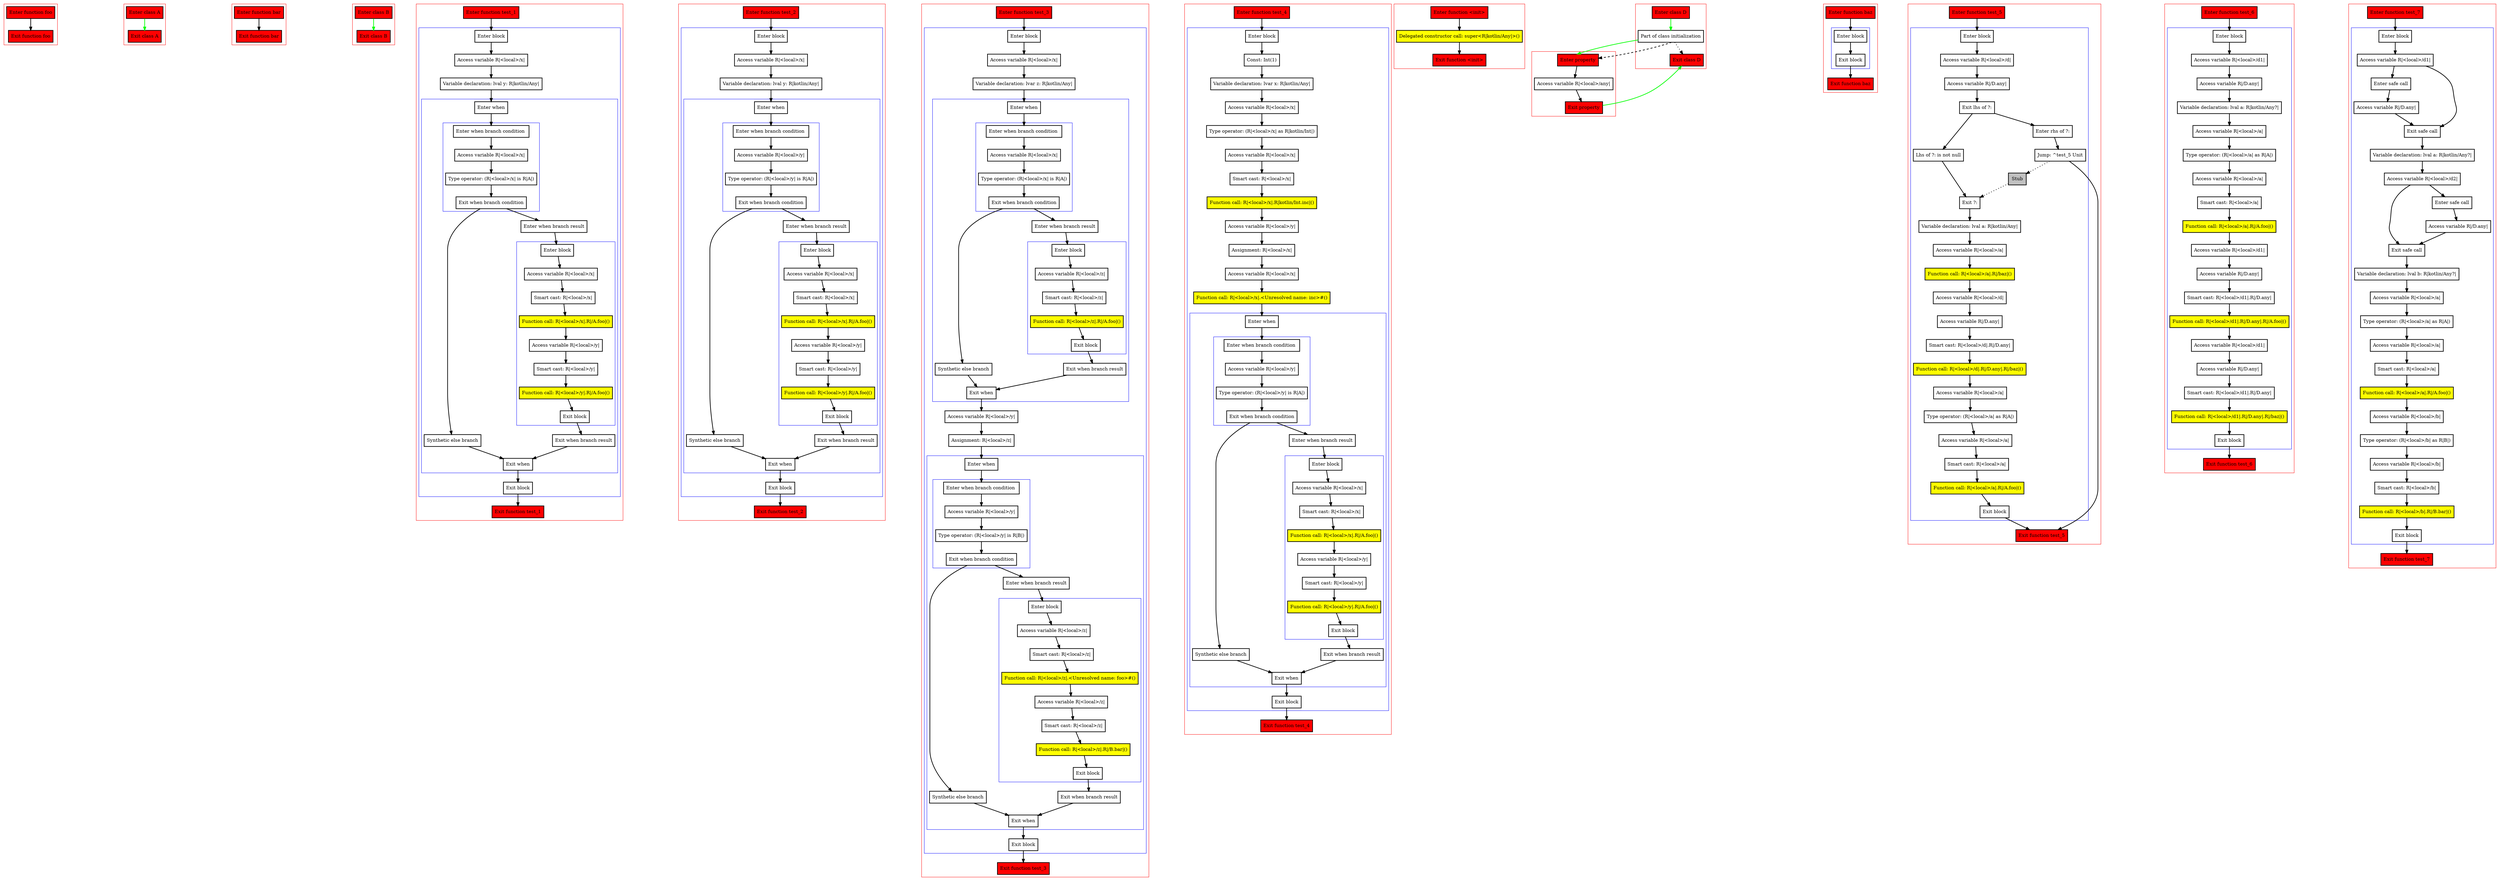 digraph boundSmartcasts_kt {
    graph [nodesep=3]
    node [shape=box penwidth=2]
    edge [penwidth=2]

    subgraph cluster_0 {
        color=red
        0 [label="Enter function foo" style="filled" fillcolor=red];
        1 [label="Exit function foo" style="filled" fillcolor=red];
    }
    0 -> {1};

    subgraph cluster_1 {
        color=red
        2 [label="Enter class A" style="filled" fillcolor=red];
        3 [label="Exit class A" style="filled" fillcolor=red];
    }
    2 -> {3} [color=green];

    subgraph cluster_2 {
        color=red
        4 [label="Enter function bar" style="filled" fillcolor=red];
        5 [label="Exit function bar" style="filled" fillcolor=red];
    }
    4 -> {5};

    subgraph cluster_3 {
        color=red
        6 [label="Enter class B" style="filled" fillcolor=red];
        7 [label="Exit class B" style="filled" fillcolor=red];
    }
    6 -> {7} [color=green];

    subgraph cluster_4 {
        color=red
        8 [label="Enter function test_1" style="filled" fillcolor=red];
        subgraph cluster_5 {
            color=blue
            9 [label="Enter block"];
            10 [label="Access variable R|<local>/x|"];
            11 [label="Variable declaration: lval y: R|kotlin/Any|"];
            subgraph cluster_6 {
                color=blue
                12 [label="Enter when"];
                subgraph cluster_7 {
                    color=blue
                    13 [label="Enter when branch condition "];
                    14 [label="Access variable R|<local>/x|"];
                    15 [label="Type operator: (R|<local>/x| is R|A|)"];
                    16 [label="Exit when branch condition"];
                }
                17 [label="Synthetic else branch"];
                18 [label="Enter when branch result"];
                subgraph cluster_8 {
                    color=blue
                    19 [label="Enter block"];
                    20 [label="Access variable R|<local>/x|"];
                    21 [label="Smart cast: R|<local>/x|"];
                    22 [label="Function call: R|<local>/x|.R|/A.foo|()" style="filled" fillcolor=yellow];
                    23 [label="Access variable R|<local>/y|"];
                    24 [label="Smart cast: R|<local>/y|"];
                    25 [label="Function call: R|<local>/y|.R|/A.foo|()" style="filled" fillcolor=yellow];
                    26 [label="Exit block"];
                }
                27 [label="Exit when branch result"];
                28 [label="Exit when"];
            }
            29 [label="Exit block"];
        }
        30 [label="Exit function test_1" style="filled" fillcolor=red];
    }
    8 -> {9};
    9 -> {10};
    10 -> {11};
    11 -> {12};
    12 -> {13};
    13 -> {14};
    14 -> {15};
    15 -> {16};
    16 -> {18 17};
    17 -> {28};
    18 -> {19};
    19 -> {20};
    20 -> {21};
    21 -> {22};
    22 -> {23};
    23 -> {24};
    24 -> {25};
    25 -> {26};
    26 -> {27};
    27 -> {28};
    28 -> {29};
    29 -> {30};

    subgraph cluster_9 {
        color=red
        31 [label="Enter function test_2" style="filled" fillcolor=red];
        subgraph cluster_10 {
            color=blue
            32 [label="Enter block"];
            33 [label="Access variable R|<local>/x|"];
            34 [label="Variable declaration: lval y: R|kotlin/Any|"];
            subgraph cluster_11 {
                color=blue
                35 [label="Enter when"];
                subgraph cluster_12 {
                    color=blue
                    36 [label="Enter when branch condition "];
                    37 [label="Access variable R|<local>/y|"];
                    38 [label="Type operator: (R|<local>/y| is R|A|)"];
                    39 [label="Exit when branch condition"];
                }
                40 [label="Synthetic else branch"];
                41 [label="Enter when branch result"];
                subgraph cluster_13 {
                    color=blue
                    42 [label="Enter block"];
                    43 [label="Access variable R|<local>/x|"];
                    44 [label="Smart cast: R|<local>/x|"];
                    45 [label="Function call: R|<local>/x|.R|/A.foo|()" style="filled" fillcolor=yellow];
                    46 [label="Access variable R|<local>/y|"];
                    47 [label="Smart cast: R|<local>/y|"];
                    48 [label="Function call: R|<local>/y|.R|/A.foo|()" style="filled" fillcolor=yellow];
                    49 [label="Exit block"];
                }
                50 [label="Exit when branch result"];
                51 [label="Exit when"];
            }
            52 [label="Exit block"];
        }
        53 [label="Exit function test_2" style="filled" fillcolor=red];
    }
    31 -> {32};
    32 -> {33};
    33 -> {34};
    34 -> {35};
    35 -> {36};
    36 -> {37};
    37 -> {38};
    38 -> {39};
    39 -> {41 40};
    40 -> {51};
    41 -> {42};
    42 -> {43};
    43 -> {44};
    44 -> {45};
    45 -> {46};
    46 -> {47};
    47 -> {48};
    48 -> {49};
    49 -> {50};
    50 -> {51};
    51 -> {52};
    52 -> {53};

    subgraph cluster_14 {
        color=red
        54 [label="Enter function test_3" style="filled" fillcolor=red];
        subgraph cluster_15 {
            color=blue
            55 [label="Enter block"];
            56 [label="Access variable R|<local>/x|"];
            57 [label="Variable declaration: lvar z: R|kotlin/Any|"];
            subgraph cluster_16 {
                color=blue
                58 [label="Enter when"];
                subgraph cluster_17 {
                    color=blue
                    59 [label="Enter when branch condition "];
                    60 [label="Access variable R|<local>/x|"];
                    61 [label="Type operator: (R|<local>/x| is R|A|)"];
                    62 [label="Exit when branch condition"];
                }
                63 [label="Synthetic else branch"];
                64 [label="Enter when branch result"];
                subgraph cluster_18 {
                    color=blue
                    65 [label="Enter block"];
                    66 [label="Access variable R|<local>/z|"];
                    67 [label="Smart cast: R|<local>/z|"];
                    68 [label="Function call: R|<local>/z|.R|/A.foo|()" style="filled" fillcolor=yellow];
                    69 [label="Exit block"];
                }
                70 [label="Exit when branch result"];
                71 [label="Exit when"];
            }
            72 [label="Access variable R|<local>/y|"];
            73 [label="Assignment: R|<local>/z|"];
            subgraph cluster_19 {
                color=blue
                74 [label="Enter when"];
                subgraph cluster_20 {
                    color=blue
                    75 [label="Enter when branch condition "];
                    76 [label="Access variable R|<local>/y|"];
                    77 [label="Type operator: (R|<local>/y| is R|B|)"];
                    78 [label="Exit when branch condition"];
                }
                79 [label="Synthetic else branch"];
                80 [label="Enter when branch result"];
                subgraph cluster_21 {
                    color=blue
                    81 [label="Enter block"];
                    82 [label="Access variable R|<local>/z|"];
                    83 [label="Smart cast: R|<local>/z|"];
                    84 [label="Function call: R|<local>/z|.<Unresolved name: foo>#()" style="filled" fillcolor=yellow];
                    85 [label="Access variable R|<local>/z|"];
                    86 [label="Smart cast: R|<local>/z|"];
                    87 [label="Function call: R|<local>/z|.R|/B.bar|()" style="filled" fillcolor=yellow];
                    88 [label="Exit block"];
                }
                89 [label="Exit when branch result"];
                90 [label="Exit when"];
            }
            91 [label="Exit block"];
        }
        92 [label="Exit function test_3" style="filled" fillcolor=red];
    }
    54 -> {55};
    55 -> {56};
    56 -> {57};
    57 -> {58};
    58 -> {59};
    59 -> {60};
    60 -> {61};
    61 -> {62};
    62 -> {64 63};
    63 -> {71};
    64 -> {65};
    65 -> {66};
    66 -> {67};
    67 -> {68};
    68 -> {69};
    69 -> {70};
    70 -> {71};
    71 -> {72};
    72 -> {73};
    73 -> {74};
    74 -> {75};
    75 -> {76};
    76 -> {77};
    77 -> {78};
    78 -> {80 79};
    79 -> {90};
    80 -> {81};
    81 -> {82};
    82 -> {83};
    83 -> {84};
    84 -> {85};
    85 -> {86};
    86 -> {87};
    87 -> {88};
    88 -> {89};
    89 -> {90};
    90 -> {91};
    91 -> {92};

    subgraph cluster_22 {
        color=red
        93 [label="Enter function test_4" style="filled" fillcolor=red];
        subgraph cluster_23 {
            color=blue
            94 [label="Enter block"];
            95 [label="Const: Int(1)"];
            96 [label="Variable declaration: lvar x: R|kotlin/Any|"];
            97 [label="Access variable R|<local>/x|"];
            98 [label="Type operator: (R|<local>/x| as R|kotlin/Int|)"];
            99 [label="Access variable R|<local>/x|"];
            100 [label="Smart cast: R|<local>/x|"];
            101 [label="Function call: R|<local>/x|.R|kotlin/Int.inc|()" style="filled" fillcolor=yellow];
            102 [label="Access variable R|<local>/y|"];
            103 [label="Assignment: R|<local>/x|"];
            104 [label="Access variable R|<local>/x|"];
            105 [label="Function call: R|<local>/x|.<Unresolved name: inc>#()" style="filled" fillcolor=yellow];
            subgraph cluster_24 {
                color=blue
                106 [label="Enter when"];
                subgraph cluster_25 {
                    color=blue
                    107 [label="Enter when branch condition "];
                    108 [label="Access variable R|<local>/y|"];
                    109 [label="Type operator: (R|<local>/y| is R|A|)"];
                    110 [label="Exit when branch condition"];
                }
                111 [label="Synthetic else branch"];
                112 [label="Enter when branch result"];
                subgraph cluster_26 {
                    color=blue
                    113 [label="Enter block"];
                    114 [label="Access variable R|<local>/x|"];
                    115 [label="Smart cast: R|<local>/x|"];
                    116 [label="Function call: R|<local>/x|.R|/A.foo|()" style="filled" fillcolor=yellow];
                    117 [label="Access variable R|<local>/y|"];
                    118 [label="Smart cast: R|<local>/y|"];
                    119 [label="Function call: R|<local>/y|.R|/A.foo|()" style="filled" fillcolor=yellow];
                    120 [label="Exit block"];
                }
                121 [label="Exit when branch result"];
                122 [label="Exit when"];
            }
            123 [label="Exit block"];
        }
        124 [label="Exit function test_4" style="filled" fillcolor=red];
    }
    93 -> {94};
    94 -> {95};
    95 -> {96};
    96 -> {97};
    97 -> {98};
    98 -> {99};
    99 -> {100};
    100 -> {101};
    101 -> {102};
    102 -> {103};
    103 -> {104};
    104 -> {105};
    105 -> {106};
    106 -> {107};
    107 -> {108};
    108 -> {109};
    109 -> {110};
    110 -> {112 111};
    111 -> {122};
    112 -> {113};
    113 -> {114};
    114 -> {115};
    115 -> {116};
    116 -> {117};
    117 -> {118};
    118 -> {119};
    119 -> {120};
    120 -> {121};
    121 -> {122};
    122 -> {123};
    123 -> {124};

    subgraph cluster_27 {
        color=red
        125 [label="Enter function <init>" style="filled" fillcolor=red];
        126 [label="Delegated constructor call: super<R|kotlin/Any|>()" style="filled" fillcolor=yellow];
        127 [label="Exit function <init>" style="filled" fillcolor=red];
    }
    125 -> {126};
    126 -> {127};

    subgraph cluster_28 {
        color=red
        128 [label="Enter property" style="filled" fillcolor=red];
        129 [label="Access variable R|<local>/any|"];
        130 [label="Exit property" style="filled" fillcolor=red];
    }
    128 -> {129};
    129 -> {130};
    130 -> {133} [color=green];

    subgraph cluster_29 {
        color=red
        131 [label="Enter class D" style="filled" fillcolor=red];
        132 [label="Part of class initialization"];
        133 [label="Exit class D" style="filled" fillcolor=red];
    }
    131 -> {132} [color=green];
    132 -> {133} [style=dotted];
    132 -> {128} [color=green];
    132 -> {128} [style=dashed];

    subgraph cluster_30 {
        color=red
        134 [label="Enter function baz" style="filled" fillcolor=red];
        subgraph cluster_31 {
            color=blue
            135 [label="Enter block"];
            136 [label="Exit block"];
        }
        137 [label="Exit function baz" style="filled" fillcolor=red];
    }
    134 -> {135};
    135 -> {136};
    136 -> {137};

    subgraph cluster_32 {
        color=red
        138 [label="Enter function test_5" style="filled" fillcolor=red];
        subgraph cluster_33 {
            color=blue
            139 [label="Enter block"];
            140 [label="Access variable R|<local>/d|"];
            141 [label="Access variable R|/D.any|"];
            142 [label="Exit lhs of ?:"];
            143 [label="Enter rhs of ?:"];
            144 [label="Jump: ^test_5 Unit"];
            145 [label="Stub" style="filled" fillcolor=gray];
            146 [label="Lhs of ?: is not null"];
            147 [label="Exit ?:"];
            148 [label="Variable declaration: lval a: R|kotlin/Any|"];
            149 [label="Access variable R|<local>/a|"];
            150 [label="Function call: R|<local>/a|.R|/baz|()" style="filled" fillcolor=yellow];
            151 [label="Access variable R|<local>/d|"];
            152 [label="Access variable R|/D.any|"];
            153 [label="Smart cast: R|<local>/d|.R|/D.any|"];
            154 [label="Function call: R|<local>/d|.R|/D.any|.R|/baz|()" style="filled" fillcolor=yellow];
            155 [label="Access variable R|<local>/a|"];
            156 [label="Type operator: (R|<local>/a| as R|A|)"];
            157 [label="Access variable R|<local>/a|"];
            158 [label="Smart cast: R|<local>/a|"];
            159 [label="Function call: R|<local>/a|.R|/A.foo|()" style="filled" fillcolor=yellow];
            160 [label="Exit block"];
        }
        161 [label="Exit function test_5" style="filled" fillcolor=red];
    }
    138 -> {139};
    139 -> {140};
    140 -> {141};
    141 -> {142};
    142 -> {146 143};
    143 -> {144};
    144 -> {161};
    144 -> {145} [style=dotted];
    145 -> {147} [style=dotted];
    146 -> {147};
    147 -> {148};
    148 -> {149};
    149 -> {150};
    150 -> {151};
    151 -> {152};
    152 -> {153};
    153 -> {154};
    154 -> {155};
    155 -> {156};
    156 -> {157};
    157 -> {158};
    158 -> {159};
    159 -> {160};
    160 -> {161};

    subgraph cluster_34 {
        color=red
        162 [label="Enter function test_6" style="filled" fillcolor=red];
        subgraph cluster_35 {
            color=blue
            163 [label="Enter block"];
            164 [label="Access variable R|<local>/d1|"];
            165 [label="Access variable R|/D.any|"];
            166 [label="Variable declaration: lval a: R|kotlin/Any?|"];
            167 [label="Access variable R|<local>/a|"];
            168 [label="Type operator: (R|<local>/a| as R|A|)"];
            169 [label="Access variable R|<local>/a|"];
            170 [label="Smart cast: R|<local>/a|"];
            171 [label="Function call: R|<local>/a|.R|/A.foo|()" style="filled" fillcolor=yellow];
            172 [label="Access variable R|<local>/d1|"];
            173 [label="Access variable R|/D.any|"];
            174 [label="Smart cast: R|<local>/d1|.R|/D.any|"];
            175 [label="Function call: R|<local>/d1|.R|/D.any|.R|/A.foo|()" style="filled" fillcolor=yellow];
            176 [label="Access variable R|<local>/d1|"];
            177 [label="Access variable R|/D.any|"];
            178 [label="Smart cast: R|<local>/d1|.R|/D.any|"];
            179 [label="Function call: R|<local>/d1|.R|/D.any|.R|/baz|()" style="filled" fillcolor=yellow];
            180 [label="Exit block"];
        }
        181 [label="Exit function test_6" style="filled" fillcolor=red];
    }
    162 -> {163};
    163 -> {164};
    164 -> {165};
    165 -> {166};
    166 -> {167};
    167 -> {168};
    168 -> {169};
    169 -> {170};
    170 -> {171};
    171 -> {172};
    172 -> {173};
    173 -> {174};
    174 -> {175};
    175 -> {176};
    176 -> {177};
    177 -> {178};
    178 -> {179};
    179 -> {180};
    180 -> {181};

    subgraph cluster_36 {
        color=red
        182 [label="Enter function test_7" style="filled" fillcolor=red];
        subgraph cluster_37 {
            color=blue
            183 [label="Enter block"];
            184 [label="Access variable R|<local>/d1|"];
            185 [label="Enter safe call"];
            186 [label="Access variable R|/D.any|"];
            187 [label="Exit safe call"];
            188 [label="Variable declaration: lval a: R|kotlin/Any?|"];
            189 [label="Access variable R|<local>/d2|"];
            190 [label="Enter safe call"];
            191 [label="Access variable R|/D.any|"];
            192 [label="Exit safe call"];
            193 [label="Variable declaration: lval b: R|kotlin/Any?|"];
            194 [label="Access variable R|<local>/a|"];
            195 [label="Type operator: (R|<local>/a| as R|A|)"];
            196 [label="Access variable R|<local>/a|"];
            197 [label="Smart cast: R|<local>/a|"];
            198 [label="Function call: R|<local>/a|.R|/A.foo|()" style="filled" fillcolor=yellow];
            199 [label="Access variable R|<local>/b|"];
            200 [label="Type operator: (R|<local>/b| as R|B|)"];
            201 [label="Access variable R|<local>/b|"];
            202 [label="Smart cast: R|<local>/b|"];
            203 [label="Function call: R|<local>/b|.R|/B.bar|()" style="filled" fillcolor=yellow];
            204 [label="Exit block"];
        }
        205 [label="Exit function test_7" style="filled" fillcolor=red];
    }
    182 -> {183};
    183 -> {184};
    184 -> {185 187};
    185 -> {186};
    186 -> {187};
    187 -> {188};
    188 -> {189};
    189 -> {190 192};
    190 -> {191};
    191 -> {192};
    192 -> {193};
    193 -> {194};
    194 -> {195};
    195 -> {196};
    196 -> {197};
    197 -> {198};
    198 -> {199};
    199 -> {200};
    200 -> {201};
    201 -> {202};
    202 -> {203};
    203 -> {204};
    204 -> {205};

}

